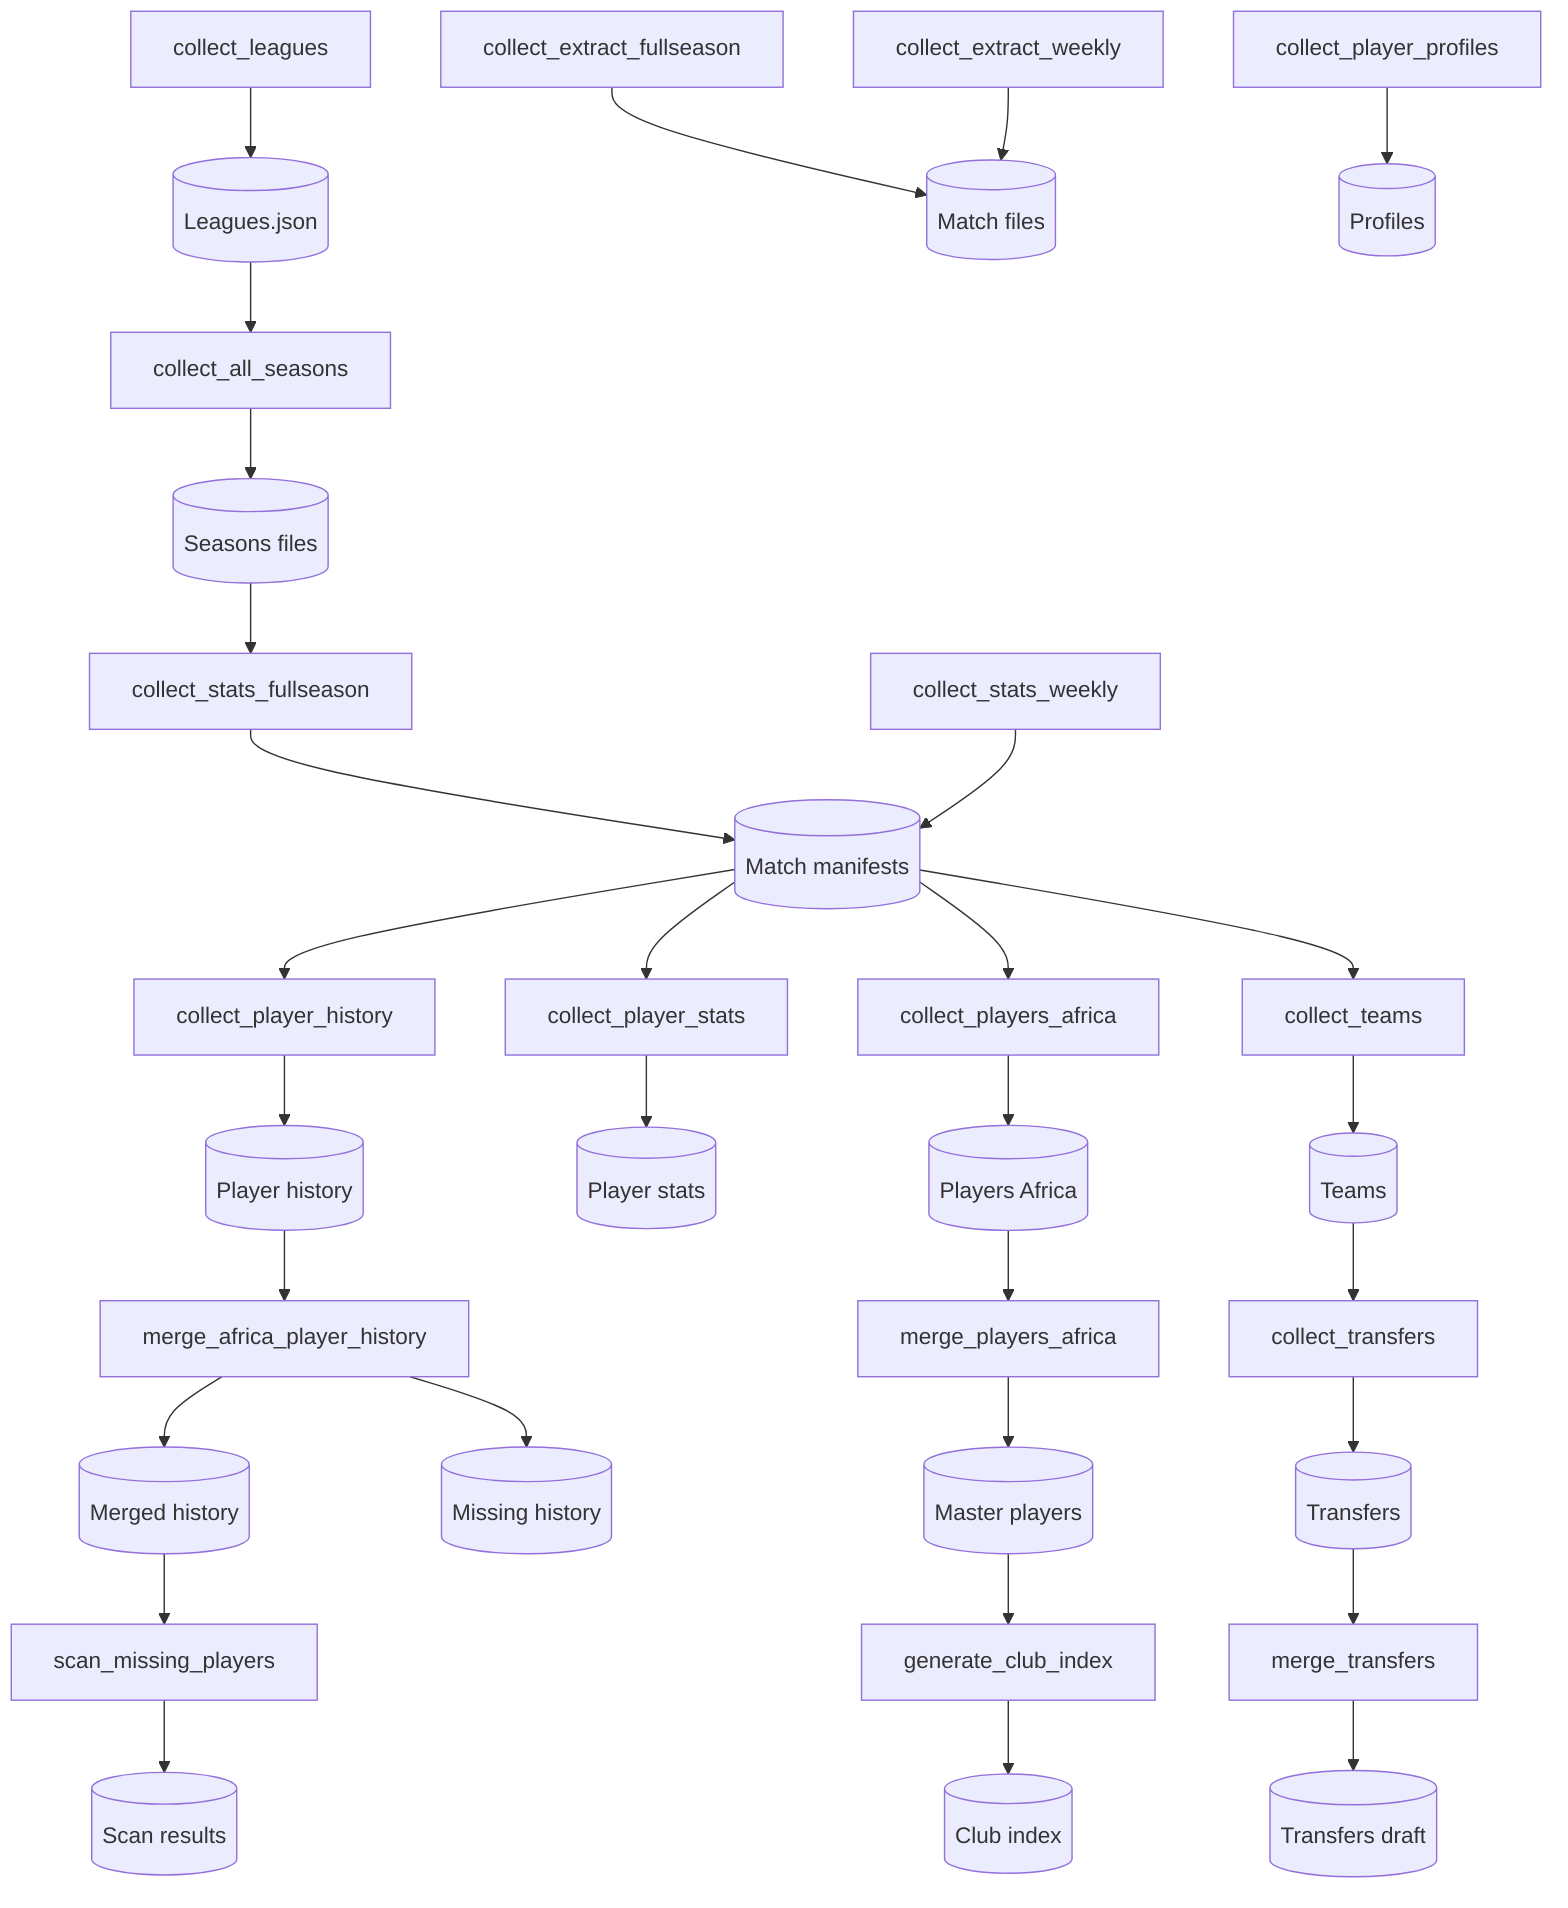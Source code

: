 flowchart TD

  %% Data objects
  D1[(Leagues.json)]
  D2[(Seasons files)]
  D3[(Match manifests)]
  D4[(Match files)]
  D5[(Player history)]
  D6[(Player stats)]
  D7[(Players Africa)]
  D8[(Teams)]
  D9[(Transfers)]
  D10[(Master players)]
  D11[(Merged history)]
  D12[(Transfers draft)]
  D13[(Club index)]
  D14[(Missing history)]
  D15[(Scan results)]
  P1[(Profiles)]

  %% Collect
  CL[collect_leagues] --> D1
  CS[collect_all_seasons] --> D2
  CF[collect_stats_fullseason] --> D3
  CW[collect_stats_weekly] --> D3
  CE1[collect_extract_fullseason] --> D4
  CE2[collect_extract_weekly] --> D4
  CH[collect_player_history] --> D5
  CP[collect_player_stats] --> D6
  CA[collect_players_africa] --> D7
  CT[collect_teams] --> D8
  CTR[collect_transfers] --> D9
  CPROF[collect_player_profiles] --> P1

  %% Merge
  M1[merge_players_africa] --> D10
  M2[merge_africa_player_history] --> D11
  M2 --> D14
  M3[merge_transfers] --> D12
  M4[generate_club_index] --> D13

  %% Scan
  S1[scan_missing_players] --> D15

  %% Connections
  D1 --> CS
  D2 --> CF
  D3 --> CH
  D3 --> CP
  D3 --> CA
  D3 --> CT
  D8 --> CTR
  D5 --> M2
  D7 --> M1
  D9 --> M3
  D10 --> M4
  D11 --> S1